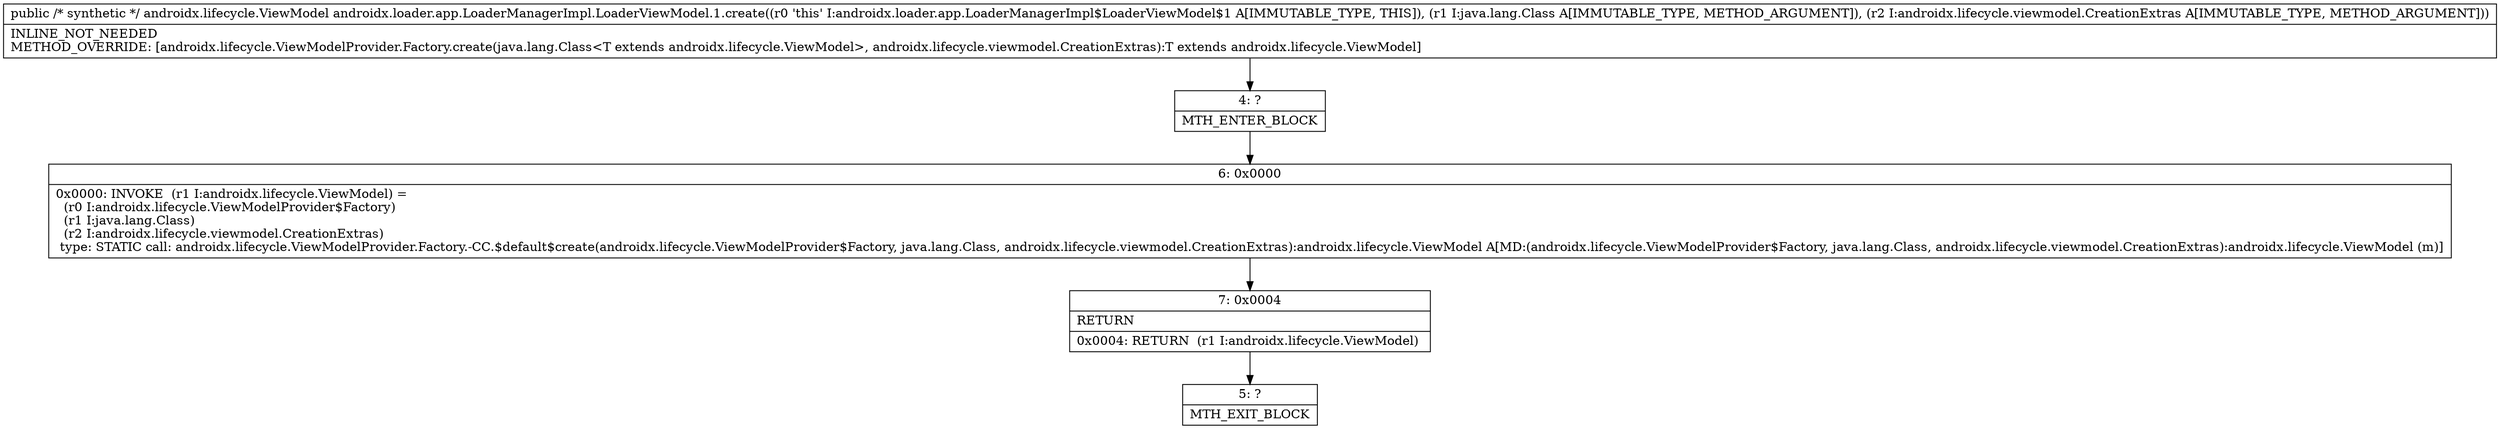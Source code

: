 digraph "CFG forandroidx.loader.app.LoaderManagerImpl.LoaderViewModel.1.create(Ljava\/lang\/Class;Landroidx\/lifecycle\/viewmodel\/CreationExtras;)Landroidx\/lifecycle\/ViewModel;" {
Node_4 [shape=record,label="{4\:\ ?|MTH_ENTER_BLOCK\l}"];
Node_6 [shape=record,label="{6\:\ 0x0000|0x0000: INVOKE  (r1 I:androidx.lifecycle.ViewModel) = \l  (r0 I:androidx.lifecycle.ViewModelProvider$Factory)\l  (r1 I:java.lang.Class)\l  (r2 I:androidx.lifecycle.viewmodel.CreationExtras)\l type: STATIC call: androidx.lifecycle.ViewModelProvider.Factory.\-CC.$default$create(androidx.lifecycle.ViewModelProvider$Factory, java.lang.Class, androidx.lifecycle.viewmodel.CreationExtras):androidx.lifecycle.ViewModel A[MD:(androidx.lifecycle.ViewModelProvider$Factory, java.lang.Class, androidx.lifecycle.viewmodel.CreationExtras):androidx.lifecycle.ViewModel (m)]\l}"];
Node_7 [shape=record,label="{7\:\ 0x0004|RETURN\l|0x0004: RETURN  (r1 I:androidx.lifecycle.ViewModel) \l}"];
Node_5 [shape=record,label="{5\:\ ?|MTH_EXIT_BLOCK\l}"];
MethodNode[shape=record,label="{public \/* synthetic *\/ androidx.lifecycle.ViewModel androidx.loader.app.LoaderManagerImpl.LoaderViewModel.1.create((r0 'this' I:androidx.loader.app.LoaderManagerImpl$LoaderViewModel$1 A[IMMUTABLE_TYPE, THIS]), (r1 I:java.lang.Class A[IMMUTABLE_TYPE, METHOD_ARGUMENT]), (r2 I:androidx.lifecycle.viewmodel.CreationExtras A[IMMUTABLE_TYPE, METHOD_ARGUMENT]))  | INLINE_NOT_NEEDED\lMETHOD_OVERRIDE: [androidx.lifecycle.ViewModelProvider.Factory.create(java.lang.Class\<T extends androidx.lifecycle.ViewModel\>, androidx.lifecycle.viewmodel.CreationExtras):T extends androidx.lifecycle.ViewModel]\l}"];
MethodNode -> Node_4;Node_4 -> Node_6;
Node_6 -> Node_7;
Node_7 -> Node_5;
}

